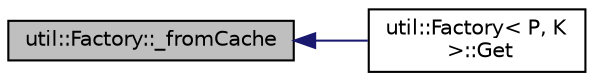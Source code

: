 digraph "util::Factory::_fromCache"
{
  bgcolor="transparent";
  edge [fontname="Helvetica",fontsize="10",labelfontname="Helvetica",labelfontsize="10"];
  node [fontname="Helvetica",fontsize="10",shape=record];
  rankdir="LR";
  Node1 [label="util::Factory::_fromCache",height=0.2,width=0.4,color="black", fillcolor="grey75", style="filled" fontcolor="black"];
  Node1 -> Node2 [dir="back",color="midnightblue",fontsize="10",style="solid",fontname="Helvetica"];
  Node2 [label="util::Factory\< P, K\l \>::Get",height=0.2,width=0.4,color="black",URL="$classutil_1_1Factory.html#a3da5c51d204f462b50170565f6f4a274",tooltip="Gets a P typed object from the specified key argument type K. This method will return the cache conte..."];
}
